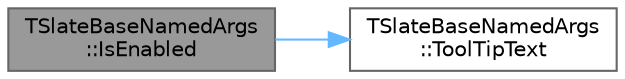 digraph "TSlateBaseNamedArgs::IsEnabled"
{
 // INTERACTIVE_SVG=YES
 // LATEX_PDF_SIZE
  bgcolor="transparent";
  edge [fontname=Helvetica,fontsize=10,labelfontname=Helvetica,labelfontsize=10];
  node [fontname=Helvetica,fontsize=10,shape=box,height=0.2,width=0.4];
  rankdir="LR";
  Node1 [id="Node000001",label="TSlateBaseNamedArgs\l::IsEnabled",height=0.2,width=0.4,color="gray40", fillcolor="grey60", style="filled", fontcolor="black",tooltip=" "];
  Node1 -> Node2 [id="edge1_Node000001_Node000002",color="steelblue1",style="solid",tooltip=" "];
  Node2 [id="Node000002",label="TSlateBaseNamedArgs\l::ToolTipText",height=0.2,width=0.4,color="grey40", fillcolor="white", style="filled",URL="$d1/d69/structTSlateBaseNamedArgs.html#a80746dc876cf5f558e8859b44791d410",tooltip=" "];
}
